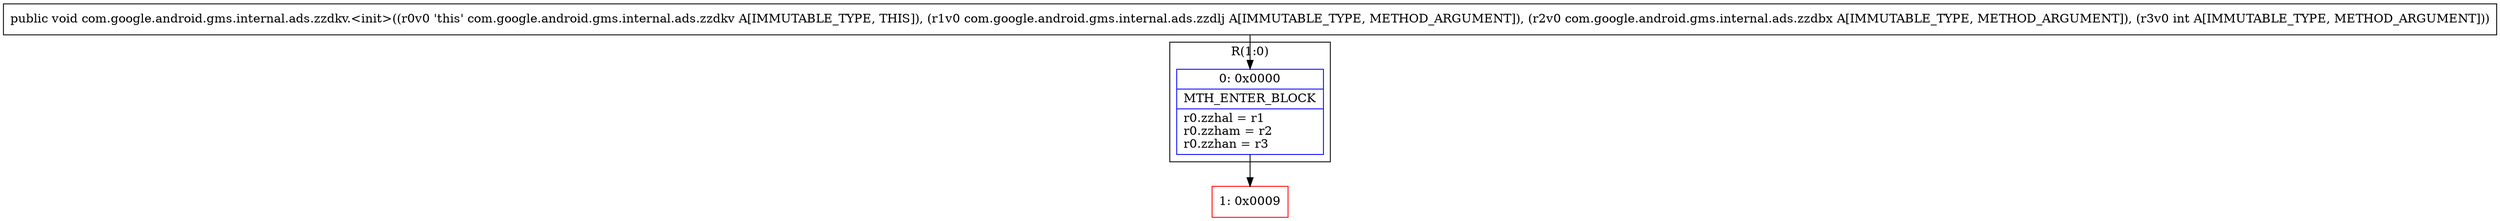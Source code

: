 digraph "CFG forcom.google.android.gms.internal.ads.zzdkv.\<init\>(Lcom\/google\/android\/gms\/internal\/ads\/zzdlj;Lcom\/google\/android\/gms\/internal\/ads\/zzdbx;I)V" {
subgraph cluster_Region_2143968483 {
label = "R(1:0)";
node [shape=record,color=blue];
Node_0 [shape=record,label="{0\:\ 0x0000|MTH_ENTER_BLOCK\l|r0.zzhal = r1\lr0.zzham = r2\lr0.zzhan = r3\l}"];
}
Node_1 [shape=record,color=red,label="{1\:\ 0x0009}"];
MethodNode[shape=record,label="{public void com.google.android.gms.internal.ads.zzdkv.\<init\>((r0v0 'this' com.google.android.gms.internal.ads.zzdkv A[IMMUTABLE_TYPE, THIS]), (r1v0 com.google.android.gms.internal.ads.zzdlj A[IMMUTABLE_TYPE, METHOD_ARGUMENT]), (r2v0 com.google.android.gms.internal.ads.zzdbx A[IMMUTABLE_TYPE, METHOD_ARGUMENT]), (r3v0 int A[IMMUTABLE_TYPE, METHOD_ARGUMENT])) }"];
MethodNode -> Node_0;
Node_0 -> Node_1;
}

